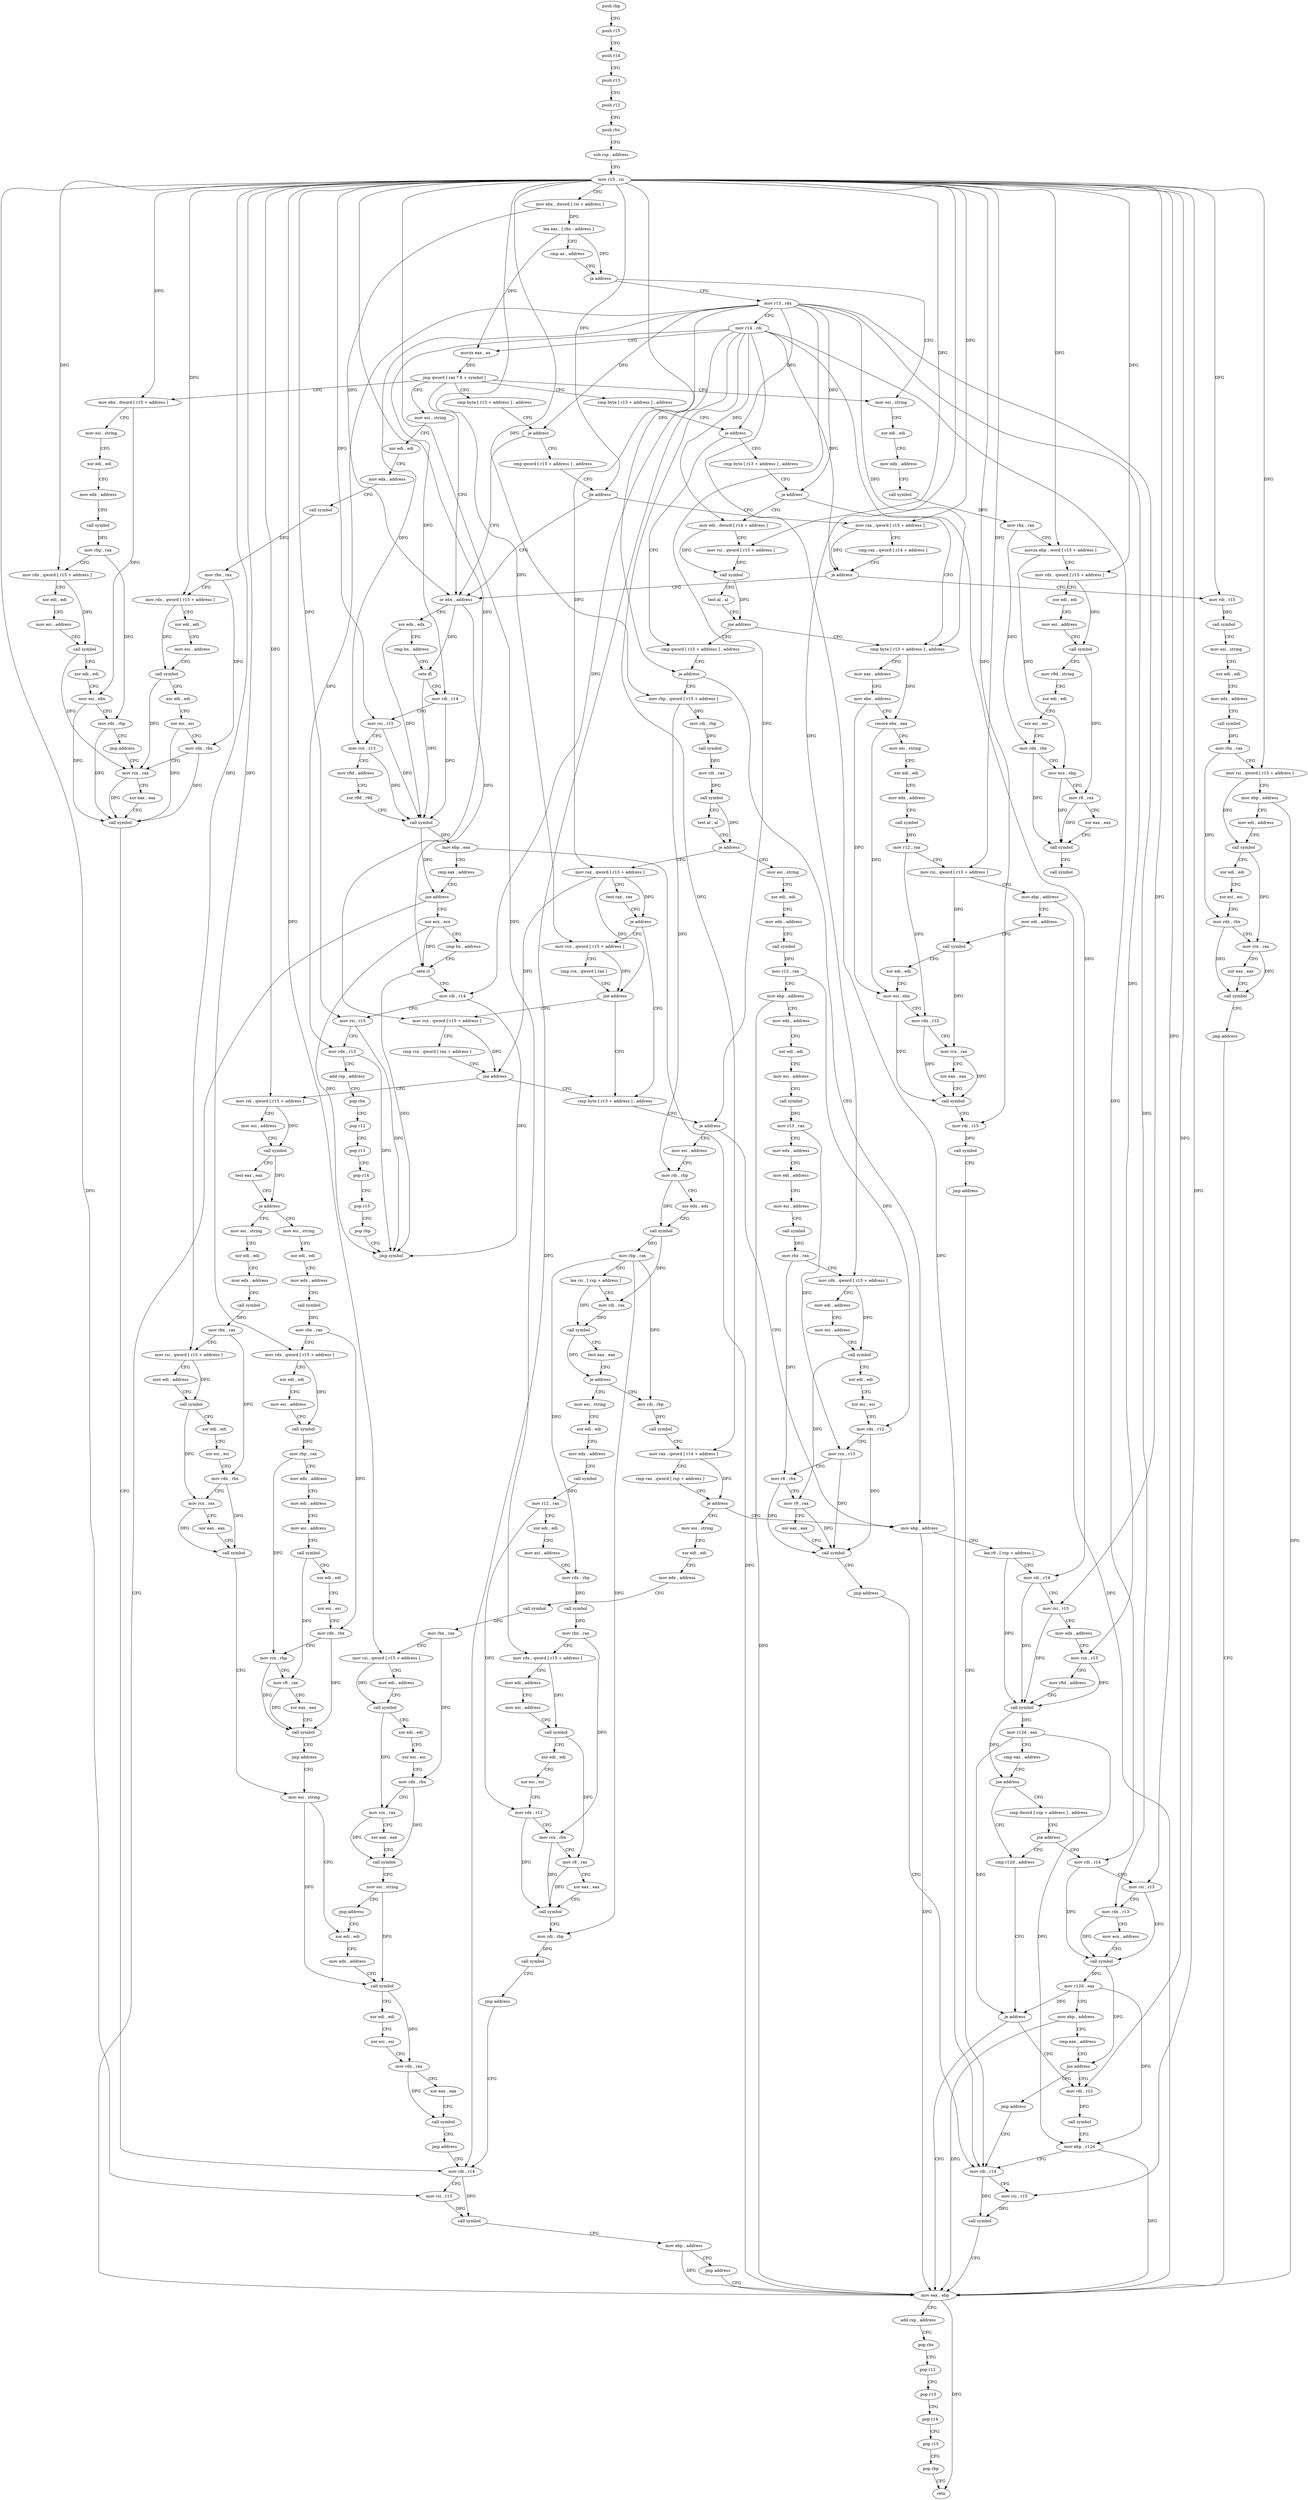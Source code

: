 digraph "func" {
"4208128" [label = "push rbp" ]
"4208129" [label = "push r15" ]
"4208131" [label = "push r14" ]
"4208133" [label = "push r13" ]
"4208135" [label = "push r12" ]
"4208137" [label = "push rbx" ]
"4208138" [label = "sub rsp , address" ]
"4208145" [label = "mov r15 , rsi" ]
"4208148" [label = "mov ebx , dword [ rsi + address ]" ]
"4208151" [label = "lea eax , [ rbx - address ]" ]
"4208154" [label = "cmp ax , address" ]
"4208158" [label = "ja address" ]
"4209356" [label = "mov esi , string" ]
"4208164" [label = "mov r13 , rdx" ]
"4209361" [label = "xor edi , edi" ]
"4209363" [label = "mov edx , address" ]
"4209368" [label = "call symbol" ]
"4209373" [label = "mov rbx , rax" ]
"4209376" [label = "movzx ebp , word [ r15 + address ]" ]
"4209381" [label = "mov rdx , qword [ r15 + address ]" ]
"4209385" [label = "xor edi , edi" ]
"4209387" [label = "mov esi , address" ]
"4209392" [label = "call symbol" ]
"4209397" [label = "mov r9d , string" ]
"4209403" [label = "xor edi , edi" ]
"4209405" [label = "xor esi , esi" ]
"4209407" [label = "mov rdx , rbx" ]
"4209410" [label = "mov ecx , ebp" ]
"4209412" [label = "mov r8 , rax" ]
"4209415" [label = "xor eax , eax" ]
"4209417" [label = "call symbol" ]
"4209422" [label = "call symbol" ]
"4208167" [label = "mov r14 , rdi" ]
"4208170" [label = "movzx eax , ax" ]
"4208173" [label = "jmp qword [ rax * 8 + symbol ]" ]
"4208180" [label = "or ebx , address" ]
"4208266" [label = "cmp byte [ r13 + address ] , address" ]
"4208387" [label = "mov ebx , dword [ r15 + address ]" ]
"4208436" [label = "mov esi , string" ]
"4208510" [label = "cmp byte [ r13 + address ] , address" ]
"4208183" [label = "xor edx , edx" ]
"4208185" [label = "cmp bx , address" ]
"4208189" [label = "sete dl" ]
"4208192" [label = "mov rdi , r14" ]
"4208195" [label = "mov rsi , r15" ]
"4208198" [label = "mov rcx , r13" ]
"4208201" [label = "mov r8d , address" ]
"4208207" [label = "xor r9d , r9d" ]
"4208210" [label = "call symbol" ]
"4208215" [label = "mov ebp , eax" ]
"4208217" [label = "cmp eax , address" ]
"4208220" [label = "jne address" ]
"4208898" [label = "mov eax , ebp" ]
"4208226" [label = "xor ecx , ecx" ]
"4208271" [label = "je address" ]
"4208615" [label = "cmp byte [ r13 + address ] , address" ]
"4208277" [label = "cmp qword [ r15 + address ] , address" ]
"4208391" [label = "mov esi , string" ]
"4208396" [label = "xor edi , edi" ]
"4208398" [label = "mov edx , address" ]
"4208403" [label = "call symbol" ]
"4208408" [label = "mov rbp , rax" ]
"4208411" [label = "mov rdx , qword [ r15 + address ]" ]
"4208415" [label = "xor edi , edi" ]
"4208417" [label = "mov esi , address" ]
"4208422" [label = "call symbol" ]
"4208427" [label = "xor edi , edi" ]
"4208429" [label = "mov esi , ebx" ]
"4208431" [label = "mov rdx , rbp" ]
"4208434" [label = "jmp address" ]
"4208479" [label = "mov rcx , rax" ]
"4208441" [label = "xor edi , edi" ]
"4208443" [label = "mov edx , address" ]
"4208448" [label = "call symbol" ]
"4208453" [label = "mov rbx , rax" ]
"4208456" [label = "mov rdx , qword [ r15 + address ]" ]
"4208460" [label = "xor edi , edi" ]
"4208462" [label = "mov esi , address" ]
"4208467" [label = "call symbol" ]
"4208472" [label = "xor edi , edi" ]
"4208474" [label = "xor esi , esi" ]
"4208476" [label = "mov rdx , rbx" ]
"4208515" [label = "je address" ]
"4208521" [label = "cmp qword [ r15 + address ] , address" ]
"4208900" [label = "add rsp , address" ]
"4208907" [label = "pop rbx" ]
"4208908" [label = "pop r12" ]
"4208910" [label = "pop r13" ]
"4208912" [label = "pop r14" ]
"4208914" [label = "pop r15" ]
"4208916" [label = "pop rbp" ]
"4208917" [label = "retn" ]
"4208228" [label = "cmp bx , address" ]
"4208232" [label = "sete cl" ]
"4208235" [label = "mov rdi , r14" ]
"4208238" [label = "mov rsi , r15" ]
"4208241" [label = "mov rdx , r13" ]
"4208244" [label = "add rsp , address" ]
"4208251" [label = "pop rbx" ]
"4208252" [label = "pop r12" ]
"4208254" [label = "pop r13" ]
"4208256" [label = "pop r14" ]
"4208258" [label = "pop r15" ]
"4208260" [label = "pop rbp" ]
"4208261" [label = "jmp symbol" ]
"4208620" [label = "je address" ]
"4208643" [label = "cmp byte [ r13 + address ] , address" ]
"4208622" [label = "mov edi , dword [ r14 + address ]" ]
"4208282" [label = "je address" ]
"4208730" [label = "mov rbp , qword [ r15 + address ]" ]
"4208288" [label = "mov ebp , address" ]
"4208482" [label = "xor eax , eax" ]
"4208484" [label = "call symbol" ]
"4208489" [label = "mov rdi , r14" ]
"4208526" [label = "jle address" ]
"4208532" [label = "mov rax , qword [ r15 + address ]" ]
"4208648" [label = "mov eax , address" ]
"4208653" [label = "mov ebx , address" ]
"4208658" [label = "cmove ebx , eax" ]
"4208661" [label = "mov esi , string" ]
"4208666" [label = "xor edi , edi" ]
"4208668" [label = "mov edx , address" ]
"4208673" [label = "call symbol" ]
"4208678" [label = "mov r12 , rax" ]
"4208681" [label = "mov rsi , qword [ r15 + address ]" ]
"4208685" [label = "mov ebp , address" ]
"4208690" [label = "mov edi , address" ]
"4208695" [label = "call symbol" ]
"4208700" [label = "xor edi , edi" ]
"4208702" [label = "mov esi , ebx" ]
"4208704" [label = "mov rdx , r12" ]
"4208707" [label = "mov rcx , rax" ]
"4208710" [label = "xor eax , eax" ]
"4208712" [label = "call symbol" ]
"4208717" [label = "mov rdi , r15" ]
"4208720" [label = "call symbol" ]
"4208725" [label = "jmp address" ]
"4208887" [label = "mov rdi , r14" ]
"4208626" [label = "mov rsi , qword [ r15 + address ]" ]
"4208630" [label = "call symbol" ]
"4208635" [label = "test al , al" ]
"4208637" [label = "jne address" ]
"4208734" [label = "mov rdi , rbp" ]
"4208737" [label = "call symbol" ]
"4208742" [label = "mov rdi , rax" ]
"4208745" [label = "call symbol" ]
"4208750" [label = "test al , al" ]
"4208752" [label = "je address" ]
"4208918" [label = "mov rax , qword [ r13 + address ]" ]
"4208758" [label = "mov esi , string" ]
"4208293" [label = "lea r9 , [ rsp + address ]" ]
"4208298" [label = "mov rdi , r14" ]
"4208301" [label = "mov rsi , r15" ]
"4208304" [label = "mov edx , address" ]
"4208309" [label = "mov rcx , r13" ]
"4208312" [label = "mov r8d , address" ]
"4208318" [label = "call symbol" ]
"4208323" [label = "mov r12d , eax" ]
"4208326" [label = "cmp eax , address" ]
"4208329" [label = "jne address" ]
"4208870" [label = "cmp r12d , address" ]
"4208335" [label = "cmp dword [ rsp + address ] , address" ]
"4208536" [label = "cmp rax , qword [ r14 + address ]" ]
"4208540" [label = "je address" ]
"4208546" [label = "mov rdi , r15" ]
"4208890" [label = "mov rsi , r15" ]
"4208893" [label = "call symbol" ]
"4208922" [label = "test rax , rax" ]
"4208925" [label = "je address" ]
"4209052" [label = "cmp byte [ r13 + address ] , address" ]
"4208927" [label = "mov rcx , qword [ r15 + address ]" ]
"4208763" [label = "xor edi , edi" ]
"4208765" [label = "mov edx , address" ]
"4208770" [label = "call symbol" ]
"4208775" [label = "mov r12 , rax" ]
"4208778" [label = "mov ebp , address" ]
"4208783" [label = "mov edx , address" ]
"4208788" [label = "xor edi , edi" ]
"4208790" [label = "mov esi , address" ]
"4208795" [label = "call symbol" ]
"4208800" [label = "mov r13 , rax" ]
"4208803" [label = "mov edx , address" ]
"4208808" [label = "mov edi , address" ]
"4208813" [label = "mov esi , address" ]
"4208818" [label = "call symbol" ]
"4208823" [label = "mov rbx , rax" ]
"4208826" [label = "mov rdx , qword [ r15 + address ]" ]
"4208830" [label = "mov edi , address" ]
"4208835" [label = "mov esi , address" ]
"4208840" [label = "call symbol" ]
"4208845" [label = "xor edi , edi" ]
"4208847" [label = "xor esi , esi" ]
"4208849" [label = "mov rdx , r12" ]
"4208852" [label = "mov rcx , r13" ]
"4208855" [label = "mov r8 , rbx" ]
"4208858" [label = "mov r9 , rax" ]
"4208861" [label = "xor eax , eax" ]
"4208863" [label = "call symbol" ]
"4208868" [label = "jmp address" ]
"4208874" [label = "je address" ]
"4208876" [label = "mov rdi , r15" ]
"4208340" [label = "jne address" ]
"4208346" [label = "mov rdi , r14" ]
"4208549" [label = "call symbol" ]
"4208554" [label = "mov esi , string" ]
"4208559" [label = "xor edi , edi" ]
"4208561" [label = "mov edx , address" ]
"4208566" [label = "call symbol" ]
"4208571" [label = "mov rbx , rax" ]
"4208574" [label = "mov rsi , qword [ r15 + address ]" ]
"4208578" [label = "mov ebp , address" ]
"4208583" [label = "mov edi , address" ]
"4208588" [label = "call symbol" ]
"4208593" [label = "xor edi , edi" ]
"4208595" [label = "xor esi , esi" ]
"4208597" [label = "mov rdx , rbx" ]
"4208600" [label = "mov rcx , rax" ]
"4208603" [label = "xor eax , eax" ]
"4208605" [label = "call symbol" ]
"4208610" [label = "jmp address" ]
"4209057" [label = "je address" ]
"4209063" [label = "mov esi , address" ]
"4208931" [label = "cmp rcx , qword [ rax ]" ]
"4208934" [label = "jne address" ]
"4208936" [label = "mov rcx , qword [ r15 + address ]" ]
"4208879" [label = "call symbol" ]
"4208884" [label = "mov ebp , r12d" ]
"4208349" [label = "mov rsi , r15" ]
"4208352" [label = "mov rdx , r13" ]
"4208355" [label = "mov ecx , address" ]
"4208360" [label = "call symbol" ]
"4208365" [label = "mov r12d , eax" ]
"4208368" [label = "mov ebp , address" ]
"4208373" [label = "cmp eax , address" ]
"4208376" [label = "jne address" ]
"4208382" [label = "jmp address" ]
"4209068" [label = "mov rdi , rbp" ]
"4209071" [label = "xor edx , edx" ]
"4209073" [label = "call symbol" ]
"4209078" [label = "mov rbp , rax" ]
"4209081" [label = "lea rsi , [ rsp + address ]" ]
"4209086" [label = "mov rdi , rax" ]
"4209089" [label = "call symbol" ]
"4209094" [label = "test eax , eax" ]
"4209096" [label = "je address" ]
"4209188" [label = "mov rdi , rbp" ]
"4209098" [label = "mov esi , string" ]
"4208940" [label = "cmp rcx , qword [ rax + address ]" ]
"4208944" [label = "jne address" ]
"4208946" [label = "mov rdi , qword [ r15 + address ]" ]
"4209191" [label = "call symbol" ]
"4209196" [label = "mov rax , qword [ r14 + address ]" ]
"4209200" [label = "cmp rax , qword [ rsp + address ]" ]
"4209205" [label = "je address" ]
"4209211" [label = "mov esi , string" ]
"4209103" [label = "xor edi , edi" ]
"4209105" [label = "mov edx , address" ]
"4209110" [label = "call symbol" ]
"4209115" [label = "mov r12 , rax" ]
"4209118" [label = "xor edi , edi" ]
"4209120" [label = "mov esi , address" ]
"4209125" [label = "mov rdx , rbp" ]
"4209128" [label = "call symbol" ]
"4209133" [label = "mov rbx , rax" ]
"4209136" [label = "mov rdx , qword [ r15 + address ]" ]
"4209140" [label = "mov edi , address" ]
"4209145" [label = "mov esi , address" ]
"4209150" [label = "call symbol" ]
"4209155" [label = "xor edi , edi" ]
"4209157" [label = "xor esi , esi" ]
"4209159" [label = "mov rdx , r12" ]
"4209162" [label = "mov rcx , rbx" ]
"4209165" [label = "mov r8 , rax" ]
"4209168" [label = "xor eax , eax" ]
"4209170" [label = "call symbol" ]
"4209175" [label = "mov rdi , rbp" ]
"4209178" [label = "call symbol" ]
"4209183" [label = "jmp address" ]
"4208950" [label = "mov esi , address" ]
"4208955" [label = "call symbol" ]
"4208960" [label = "test eax , eax" ]
"4208962" [label = "je address" ]
"4209269" [label = "mov esi , string" ]
"4208968" [label = "mov esi , string" ]
"4209216" [label = "xor edi , edi" ]
"4209218" [label = "mov edx , address" ]
"4209223" [label = "call symbol" ]
"4209228" [label = "mov rbx , rax" ]
"4209231" [label = "mov rsi , qword [ r15 + address ]" ]
"4209235" [label = "mov edi , address" ]
"4209240" [label = "call symbol" ]
"4209245" [label = "xor edi , edi" ]
"4209247" [label = "xor esi , esi" ]
"4209249" [label = "mov rdx , rbx" ]
"4209252" [label = "mov rcx , rax" ]
"4209255" [label = "xor eax , eax" ]
"4209257" [label = "call symbol" ]
"4209262" [label = "mov esi , string" ]
"4209267" [label = "jmp address" ]
"4209325" [label = "xor edi , edi" ]
"4208492" [label = "mov rsi , r15" ]
"4208495" [label = "call symbol" ]
"4208500" [label = "mov ebp , address" ]
"4208505" [label = "jmp address" ]
"4209274" [label = "xor edi , edi" ]
"4209276" [label = "mov edx , address" ]
"4209281" [label = "call symbol" ]
"4209286" [label = "mov rbx , rax" ]
"4209289" [label = "mov rsi , qword [ r15 + address ]" ]
"4209293" [label = "mov edi , address" ]
"4209298" [label = "call symbol" ]
"4209303" [label = "xor edi , edi" ]
"4209305" [label = "xor esi , esi" ]
"4209307" [label = "mov rdx , rbx" ]
"4209310" [label = "mov rcx , rax" ]
"4209313" [label = "xor eax , eax" ]
"4209315" [label = "call symbol" ]
"4209320" [label = "mov esi , string" ]
"4208973" [label = "xor edi , edi" ]
"4208975" [label = "mov edx , address" ]
"4208980" [label = "call symbol" ]
"4208985" [label = "mov rbx , rax" ]
"4208988" [label = "mov rdx , qword [ r15 + address ]" ]
"4208992" [label = "xor edi , edi" ]
"4208994" [label = "mov esi , address" ]
"4208999" [label = "call symbol" ]
"4209004" [label = "mov rbp , rax" ]
"4209007" [label = "mov edx , address" ]
"4209012" [label = "mov edi , address" ]
"4209017" [label = "mov esi , address" ]
"4209022" [label = "call symbol" ]
"4209027" [label = "xor edi , edi" ]
"4209029" [label = "xor esi , esi" ]
"4209031" [label = "mov rdx , rbx" ]
"4209034" [label = "mov rcx , rbp" ]
"4209037" [label = "mov r8 , rax" ]
"4209040" [label = "xor eax , eax" ]
"4209042" [label = "call symbol" ]
"4209047" [label = "jmp address" ]
"4209327" [label = "mov edx , address" ]
"4209332" [label = "call symbol" ]
"4209337" [label = "xor edi , edi" ]
"4209339" [label = "xor esi , esi" ]
"4209341" [label = "mov rdx , rax" ]
"4209344" [label = "xor eax , eax" ]
"4209346" [label = "call symbol" ]
"4209351" [label = "jmp address" ]
"4208128" -> "4208129" [ label = "CFG" ]
"4208129" -> "4208131" [ label = "CFG" ]
"4208131" -> "4208133" [ label = "CFG" ]
"4208133" -> "4208135" [ label = "CFG" ]
"4208135" -> "4208137" [ label = "CFG" ]
"4208137" -> "4208138" [ label = "CFG" ]
"4208138" -> "4208145" [ label = "CFG" ]
"4208145" -> "4208148" [ label = "CFG" ]
"4208145" -> "4209376" [ label = "DFG" ]
"4208145" -> "4209381" [ label = "DFG" ]
"4208145" -> "4208195" [ label = "DFG" ]
"4208145" -> "4208387" [ label = "DFG" ]
"4208145" -> "4208411" [ label = "DFG" ]
"4208145" -> "4208456" [ label = "DFG" ]
"4208145" -> "4208238" [ label = "DFG" ]
"4208145" -> "4208282" [ label = "DFG" ]
"4208145" -> "4208526" [ label = "DFG" ]
"4208145" -> "4208626" [ label = "DFG" ]
"4208145" -> "4208730" [ label = "DFG" ]
"4208145" -> "4208301" [ label = "DFG" ]
"4208145" -> "4208492" [ label = "DFG" ]
"4208145" -> "4208532" [ label = "DFG" ]
"4208145" -> "4208681" [ label = "DFG" ]
"4208145" -> "4208717" [ label = "DFG" ]
"4208145" -> "4208826" [ label = "DFG" ]
"4208145" -> "4208546" [ label = "DFG" ]
"4208145" -> "4208574" [ label = "DFG" ]
"4208145" -> "4208890" [ label = "DFG" ]
"4208145" -> "4208927" [ label = "DFG" ]
"4208145" -> "4208876" [ label = "DFG" ]
"4208145" -> "4208349" [ label = "DFG" ]
"4208145" -> "4208936" [ label = "DFG" ]
"4208145" -> "4209136" [ label = "DFG" ]
"4208145" -> "4208946" [ label = "DFG" ]
"4208145" -> "4209231" [ label = "DFG" ]
"4208145" -> "4209289" [ label = "DFG" ]
"4208145" -> "4208988" [ label = "DFG" ]
"4208148" -> "4208151" [ label = "DFG" ]
"4208148" -> "4208180" [ label = "DFG" ]
"4208151" -> "4208154" [ label = "CFG" ]
"4208151" -> "4208158" [ label = "DFG" ]
"4208151" -> "4208170" [ label = "DFG" ]
"4208154" -> "4208158" [ label = "CFG" ]
"4208158" -> "4209356" [ label = "CFG" ]
"4208158" -> "4208164" [ label = "CFG" ]
"4209356" -> "4209361" [ label = "CFG" ]
"4208164" -> "4208167" [ label = "CFG" ]
"4208164" -> "4208198" [ label = "DFG" ]
"4208164" -> "4208271" [ label = "DFG" ]
"4208164" -> "4208515" [ label = "DFG" ]
"4208164" -> "4208241" [ label = "DFG" ]
"4208164" -> "4208620" [ label = "DFG" ]
"4208164" -> "4208643" [ label = "DFG" ]
"4208164" -> "4208309" [ label = "DFG" ]
"4208164" -> "4208918" [ label = "DFG" ]
"4208164" -> "4209057" [ label = "DFG" ]
"4208164" -> "4208352" [ label = "DFG" ]
"4209361" -> "4209363" [ label = "CFG" ]
"4209363" -> "4209368" [ label = "CFG" ]
"4209368" -> "4209373" [ label = "DFG" ]
"4209373" -> "4209376" [ label = "CFG" ]
"4209373" -> "4209407" [ label = "DFG" ]
"4209376" -> "4209381" [ label = "CFG" ]
"4209376" -> "4209410" [ label = "DFG" ]
"4209381" -> "4209385" [ label = "CFG" ]
"4209381" -> "4209392" [ label = "DFG" ]
"4209385" -> "4209387" [ label = "CFG" ]
"4209387" -> "4209392" [ label = "CFG" ]
"4209392" -> "4209397" [ label = "CFG" ]
"4209392" -> "4209412" [ label = "DFG" ]
"4209397" -> "4209403" [ label = "CFG" ]
"4209403" -> "4209405" [ label = "CFG" ]
"4209405" -> "4209407" [ label = "CFG" ]
"4209407" -> "4209410" [ label = "CFG" ]
"4209407" -> "4209417" [ label = "DFG" ]
"4209410" -> "4209412" [ label = "CFG" ]
"4209410" -> "4209417" [ label = "DFG" ]
"4209412" -> "4209415" [ label = "CFG" ]
"4209412" -> "4209417" [ label = "DFG" ]
"4209415" -> "4209417" [ label = "CFG" ]
"4209417" -> "4209422" [ label = "CFG" ]
"4208167" -> "4208170" [ label = "CFG" ]
"4208167" -> "4208192" [ label = "DFG" ]
"4208167" -> "4208235" [ label = "DFG" ]
"4208167" -> "4208622" [ label = "DFG" ]
"4208167" -> "4208298" [ label = "DFG" ]
"4208167" -> "4208489" [ label = "DFG" ]
"4208167" -> "4208540" [ label = "DFG" ]
"4208167" -> "4208887" [ label = "DFG" ]
"4208167" -> "4208346" [ label = "DFG" ]
"4208167" -> "4209196" [ label = "DFG" ]
"4208170" -> "4208173" [ label = "DFG" ]
"4208173" -> "4208180" [ label = "CFG" ]
"4208173" -> "4208266" [ label = "CFG" ]
"4208173" -> "4208387" [ label = "CFG" ]
"4208173" -> "4208436" [ label = "CFG" ]
"4208173" -> "4208510" [ label = "CFG" ]
"4208173" -> "4209356" [ label = "CFG" ]
"4208180" -> "4208183" [ label = "CFG" ]
"4208180" -> "4208189" [ label = "DFG" ]
"4208180" -> "4208232" [ label = "DFG" ]
"4208266" -> "4208271" [ label = "CFG" ]
"4208387" -> "4208391" [ label = "CFG" ]
"4208387" -> "4208429" [ label = "DFG" ]
"4208436" -> "4208441" [ label = "CFG" ]
"4208510" -> "4208515" [ label = "CFG" ]
"4208183" -> "4208185" [ label = "CFG" ]
"4208183" -> "4208210" [ label = "DFG" ]
"4208185" -> "4208189" [ label = "CFG" ]
"4208189" -> "4208192" [ label = "CFG" ]
"4208189" -> "4208210" [ label = "DFG" ]
"4208192" -> "4208195" [ label = "CFG" ]
"4208192" -> "4208210" [ label = "DFG" ]
"4208195" -> "4208198" [ label = "CFG" ]
"4208195" -> "4208210" [ label = "DFG" ]
"4208198" -> "4208201" [ label = "CFG" ]
"4208198" -> "4208210" [ label = "DFG" ]
"4208201" -> "4208207" [ label = "CFG" ]
"4208207" -> "4208210" [ label = "CFG" ]
"4208210" -> "4208215" [ label = "DFG" ]
"4208210" -> "4208220" [ label = "DFG" ]
"4208215" -> "4208217" [ label = "CFG" ]
"4208215" -> "4208898" [ label = "DFG" ]
"4208217" -> "4208220" [ label = "CFG" ]
"4208220" -> "4208898" [ label = "CFG" ]
"4208220" -> "4208226" [ label = "CFG" ]
"4208898" -> "4208900" [ label = "CFG" ]
"4208898" -> "4208917" [ label = "DFG" ]
"4208226" -> "4208228" [ label = "CFG" ]
"4208226" -> "4208232" [ label = "DFG" ]
"4208226" -> "4208261" [ label = "DFG" ]
"4208271" -> "4208615" [ label = "CFG" ]
"4208271" -> "4208277" [ label = "CFG" ]
"4208615" -> "4208620" [ label = "CFG" ]
"4208277" -> "4208282" [ label = "CFG" ]
"4208391" -> "4208396" [ label = "CFG" ]
"4208396" -> "4208398" [ label = "CFG" ]
"4208398" -> "4208403" [ label = "CFG" ]
"4208403" -> "4208408" [ label = "DFG" ]
"4208408" -> "4208411" [ label = "CFG" ]
"4208408" -> "4208431" [ label = "DFG" ]
"4208411" -> "4208415" [ label = "CFG" ]
"4208411" -> "4208422" [ label = "DFG" ]
"4208415" -> "4208417" [ label = "CFG" ]
"4208417" -> "4208422" [ label = "CFG" ]
"4208422" -> "4208427" [ label = "CFG" ]
"4208422" -> "4208479" [ label = "DFG" ]
"4208427" -> "4208429" [ label = "CFG" ]
"4208429" -> "4208431" [ label = "CFG" ]
"4208429" -> "4208484" [ label = "DFG" ]
"4208431" -> "4208434" [ label = "CFG" ]
"4208431" -> "4208484" [ label = "DFG" ]
"4208434" -> "4208479" [ label = "CFG" ]
"4208479" -> "4208482" [ label = "CFG" ]
"4208479" -> "4208484" [ label = "DFG" ]
"4208441" -> "4208443" [ label = "CFG" ]
"4208443" -> "4208448" [ label = "CFG" ]
"4208448" -> "4208453" [ label = "DFG" ]
"4208453" -> "4208456" [ label = "CFG" ]
"4208453" -> "4208476" [ label = "DFG" ]
"4208456" -> "4208460" [ label = "CFG" ]
"4208456" -> "4208467" [ label = "DFG" ]
"4208460" -> "4208462" [ label = "CFG" ]
"4208462" -> "4208467" [ label = "CFG" ]
"4208467" -> "4208472" [ label = "CFG" ]
"4208467" -> "4208479" [ label = "DFG" ]
"4208472" -> "4208474" [ label = "CFG" ]
"4208474" -> "4208476" [ label = "CFG" ]
"4208474" -> "4208484" [ label = "DFG" ]
"4208476" -> "4208479" [ label = "CFG" ]
"4208476" -> "4208484" [ label = "DFG" ]
"4208515" -> "4208180" [ label = "CFG" ]
"4208515" -> "4208521" [ label = "CFG" ]
"4208521" -> "4208526" [ label = "CFG" ]
"4208900" -> "4208907" [ label = "CFG" ]
"4208907" -> "4208908" [ label = "CFG" ]
"4208908" -> "4208910" [ label = "CFG" ]
"4208910" -> "4208912" [ label = "CFG" ]
"4208912" -> "4208914" [ label = "CFG" ]
"4208914" -> "4208916" [ label = "CFG" ]
"4208916" -> "4208917" [ label = "CFG" ]
"4208228" -> "4208232" [ label = "CFG" ]
"4208232" -> "4208235" [ label = "CFG" ]
"4208232" -> "4208261" [ label = "DFG" ]
"4208235" -> "4208238" [ label = "CFG" ]
"4208235" -> "4208261" [ label = "DFG" ]
"4208238" -> "4208241" [ label = "CFG" ]
"4208238" -> "4208261" [ label = "DFG" ]
"4208241" -> "4208244" [ label = "CFG" ]
"4208241" -> "4208261" [ label = "DFG" ]
"4208244" -> "4208251" [ label = "CFG" ]
"4208251" -> "4208252" [ label = "CFG" ]
"4208252" -> "4208254" [ label = "CFG" ]
"4208254" -> "4208256" [ label = "CFG" ]
"4208256" -> "4208258" [ label = "CFG" ]
"4208258" -> "4208260" [ label = "CFG" ]
"4208260" -> "4208261" [ label = "CFG" ]
"4208620" -> "4208643" [ label = "CFG" ]
"4208620" -> "4208622" [ label = "CFG" ]
"4208643" -> "4208648" [ label = "CFG" ]
"4208643" -> "4208658" [ label = "DFG" ]
"4208622" -> "4208626" [ label = "CFG" ]
"4208622" -> "4208630" [ label = "DFG" ]
"4208282" -> "4208730" [ label = "CFG" ]
"4208282" -> "4208288" [ label = "CFG" ]
"4208730" -> "4208734" [ label = "DFG" ]
"4208730" -> "4209068" [ label = "DFG" ]
"4208288" -> "4208293" [ label = "CFG" ]
"4208288" -> "4208898" [ label = "DFG" ]
"4208482" -> "4208484" [ label = "CFG" ]
"4208484" -> "4208489" [ label = "CFG" ]
"4208489" -> "4208492" [ label = "CFG" ]
"4208489" -> "4208495" [ label = "DFG" ]
"4208526" -> "4208180" [ label = "CFG" ]
"4208526" -> "4208532" [ label = "CFG" ]
"4208532" -> "4208536" [ label = "CFG" ]
"4208532" -> "4208540" [ label = "DFG" ]
"4208648" -> "4208653" [ label = "CFG" ]
"4208653" -> "4208658" [ label = "CFG" ]
"4208653" -> "4208702" [ label = "DFG" ]
"4208658" -> "4208661" [ label = "CFG" ]
"4208658" -> "4208702" [ label = "DFG" ]
"4208661" -> "4208666" [ label = "CFG" ]
"4208666" -> "4208668" [ label = "CFG" ]
"4208668" -> "4208673" [ label = "CFG" ]
"4208673" -> "4208678" [ label = "DFG" ]
"4208678" -> "4208681" [ label = "CFG" ]
"4208678" -> "4208704" [ label = "DFG" ]
"4208681" -> "4208685" [ label = "CFG" ]
"4208681" -> "4208695" [ label = "DFG" ]
"4208685" -> "4208690" [ label = "CFG" ]
"4208685" -> "4208898" [ label = "DFG" ]
"4208690" -> "4208695" [ label = "CFG" ]
"4208695" -> "4208700" [ label = "CFG" ]
"4208695" -> "4208707" [ label = "DFG" ]
"4208700" -> "4208702" [ label = "CFG" ]
"4208702" -> "4208704" [ label = "CFG" ]
"4208702" -> "4208712" [ label = "DFG" ]
"4208704" -> "4208707" [ label = "CFG" ]
"4208704" -> "4208712" [ label = "DFG" ]
"4208707" -> "4208710" [ label = "CFG" ]
"4208707" -> "4208712" [ label = "DFG" ]
"4208710" -> "4208712" [ label = "CFG" ]
"4208712" -> "4208717" [ label = "CFG" ]
"4208717" -> "4208720" [ label = "DFG" ]
"4208720" -> "4208725" [ label = "CFG" ]
"4208725" -> "4208887" [ label = "CFG" ]
"4208887" -> "4208890" [ label = "CFG" ]
"4208887" -> "4208893" [ label = "DFG" ]
"4208626" -> "4208630" [ label = "DFG" ]
"4208630" -> "4208635" [ label = "CFG" ]
"4208630" -> "4208637" [ label = "DFG" ]
"4208635" -> "4208637" [ label = "CFG" ]
"4208637" -> "4208277" [ label = "CFG" ]
"4208637" -> "4208643" [ label = "CFG" ]
"4208734" -> "4208737" [ label = "DFG" ]
"4208737" -> "4208742" [ label = "DFG" ]
"4208742" -> "4208745" [ label = "DFG" ]
"4208745" -> "4208750" [ label = "CFG" ]
"4208745" -> "4208752" [ label = "DFG" ]
"4208750" -> "4208752" [ label = "CFG" ]
"4208752" -> "4208918" [ label = "CFG" ]
"4208752" -> "4208758" [ label = "CFG" ]
"4208918" -> "4208922" [ label = "CFG" ]
"4208918" -> "4208925" [ label = "DFG" ]
"4208918" -> "4208934" [ label = "DFG" ]
"4208918" -> "4208944" [ label = "DFG" ]
"4208758" -> "4208763" [ label = "CFG" ]
"4208293" -> "4208298" [ label = "CFG" ]
"4208293" -> "4208318" [ label = "DFG" ]
"4208298" -> "4208301" [ label = "CFG" ]
"4208298" -> "4208318" [ label = "DFG" ]
"4208301" -> "4208304" [ label = "CFG" ]
"4208301" -> "4208318" [ label = "DFG" ]
"4208304" -> "4208309" [ label = "CFG" ]
"4208309" -> "4208312" [ label = "CFG" ]
"4208309" -> "4208318" [ label = "DFG" ]
"4208312" -> "4208318" [ label = "CFG" ]
"4208318" -> "4208323" [ label = "DFG" ]
"4208318" -> "4208329" [ label = "DFG" ]
"4208323" -> "4208326" [ label = "CFG" ]
"4208323" -> "4208874" [ label = "DFG" ]
"4208323" -> "4208884" [ label = "DFG" ]
"4208326" -> "4208329" [ label = "CFG" ]
"4208329" -> "4208870" [ label = "CFG" ]
"4208329" -> "4208335" [ label = "CFG" ]
"4208870" -> "4208874" [ label = "CFG" ]
"4208335" -> "4208340" [ label = "CFG" ]
"4208536" -> "4208540" [ label = "CFG" ]
"4208540" -> "4208180" [ label = "CFG" ]
"4208540" -> "4208546" [ label = "CFG" ]
"4208546" -> "4208549" [ label = "DFG" ]
"4208890" -> "4208893" [ label = "DFG" ]
"4208893" -> "4208898" [ label = "CFG" ]
"4208922" -> "4208925" [ label = "CFG" ]
"4208925" -> "4209052" [ label = "CFG" ]
"4208925" -> "4208927" [ label = "CFG" ]
"4209052" -> "4209057" [ label = "CFG" ]
"4208927" -> "4208931" [ label = "CFG" ]
"4208927" -> "4208934" [ label = "DFG" ]
"4208763" -> "4208765" [ label = "CFG" ]
"4208765" -> "4208770" [ label = "CFG" ]
"4208770" -> "4208775" [ label = "DFG" ]
"4208775" -> "4208778" [ label = "CFG" ]
"4208775" -> "4208849" [ label = "DFG" ]
"4208778" -> "4208783" [ label = "CFG" ]
"4208778" -> "4208898" [ label = "DFG" ]
"4208783" -> "4208788" [ label = "CFG" ]
"4208788" -> "4208790" [ label = "CFG" ]
"4208790" -> "4208795" [ label = "CFG" ]
"4208795" -> "4208800" [ label = "DFG" ]
"4208800" -> "4208803" [ label = "CFG" ]
"4208800" -> "4208852" [ label = "DFG" ]
"4208803" -> "4208808" [ label = "CFG" ]
"4208808" -> "4208813" [ label = "CFG" ]
"4208813" -> "4208818" [ label = "CFG" ]
"4208818" -> "4208823" [ label = "DFG" ]
"4208823" -> "4208826" [ label = "CFG" ]
"4208823" -> "4208855" [ label = "DFG" ]
"4208826" -> "4208830" [ label = "CFG" ]
"4208826" -> "4208840" [ label = "DFG" ]
"4208830" -> "4208835" [ label = "CFG" ]
"4208835" -> "4208840" [ label = "CFG" ]
"4208840" -> "4208845" [ label = "CFG" ]
"4208840" -> "4208858" [ label = "DFG" ]
"4208845" -> "4208847" [ label = "CFG" ]
"4208847" -> "4208849" [ label = "CFG" ]
"4208849" -> "4208852" [ label = "CFG" ]
"4208849" -> "4208863" [ label = "DFG" ]
"4208852" -> "4208855" [ label = "CFG" ]
"4208852" -> "4208863" [ label = "DFG" ]
"4208855" -> "4208858" [ label = "CFG" ]
"4208855" -> "4208863" [ label = "DFG" ]
"4208858" -> "4208861" [ label = "CFG" ]
"4208858" -> "4208863" [ label = "DFG" ]
"4208861" -> "4208863" [ label = "CFG" ]
"4208863" -> "4208868" [ label = "CFG" ]
"4208868" -> "4208887" [ label = "CFG" ]
"4208874" -> "4208898" [ label = "CFG" ]
"4208874" -> "4208876" [ label = "CFG" ]
"4208876" -> "4208879" [ label = "DFG" ]
"4208340" -> "4208870" [ label = "CFG" ]
"4208340" -> "4208346" [ label = "CFG" ]
"4208346" -> "4208349" [ label = "CFG" ]
"4208346" -> "4208360" [ label = "DFG" ]
"4208549" -> "4208554" [ label = "CFG" ]
"4208554" -> "4208559" [ label = "CFG" ]
"4208559" -> "4208561" [ label = "CFG" ]
"4208561" -> "4208566" [ label = "CFG" ]
"4208566" -> "4208571" [ label = "DFG" ]
"4208571" -> "4208574" [ label = "CFG" ]
"4208571" -> "4208597" [ label = "DFG" ]
"4208574" -> "4208578" [ label = "CFG" ]
"4208574" -> "4208588" [ label = "DFG" ]
"4208578" -> "4208583" [ label = "CFG" ]
"4208578" -> "4208898" [ label = "DFG" ]
"4208583" -> "4208588" [ label = "CFG" ]
"4208588" -> "4208593" [ label = "CFG" ]
"4208588" -> "4208600" [ label = "DFG" ]
"4208593" -> "4208595" [ label = "CFG" ]
"4208595" -> "4208597" [ label = "CFG" ]
"4208597" -> "4208600" [ label = "CFG" ]
"4208597" -> "4208605" [ label = "DFG" ]
"4208600" -> "4208603" [ label = "CFG" ]
"4208600" -> "4208605" [ label = "DFG" ]
"4208603" -> "4208605" [ label = "CFG" ]
"4208605" -> "4208610" [ label = "CFG" ]
"4208610" -> "4208898" [ label = "CFG" ]
"4209057" -> "4208288" [ label = "CFG" ]
"4209057" -> "4209063" [ label = "CFG" ]
"4209063" -> "4209068" [ label = "CFG" ]
"4208931" -> "4208934" [ label = "CFG" ]
"4208934" -> "4209052" [ label = "CFG" ]
"4208934" -> "4208936" [ label = "CFG" ]
"4208936" -> "4208940" [ label = "CFG" ]
"4208936" -> "4208944" [ label = "DFG" ]
"4208879" -> "4208884" [ label = "CFG" ]
"4208884" -> "4208887" [ label = "CFG" ]
"4208884" -> "4208898" [ label = "DFG" ]
"4208349" -> "4208352" [ label = "CFG" ]
"4208349" -> "4208360" [ label = "DFG" ]
"4208352" -> "4208355" [ label = "CFG" ]
"4208352" -> "4208360" [ label = "DFG" ]
"4208355" -> "4208360" [ label = "CFG" ]
"4208360" -> "4208365" [ label = "DFG" ]
"4208360" -> "4208376" [ label = "DFG" ]
"4208365" -> "4208368" [ label = "CFG" ]
"4208365" -> "4208874" [ label = "DFG" ]
"4208365" -> "4208884" [ label = "DFG" ]
"4208368" -> "4208373" [ label = "CFG" ]
"4208368" -> "4208898" [ label = "DFG" ]
"4208373" -> "4208376" [ label = "CFG" ]
"4208376" -> "4208876" [ label = "CFG" ]
"4208376" -> "4208382" [ label = "CFG" ]
"4208382" -> "4208887" [ label = "CFG" ]
"4209068" -> "4209071" [ label = "CFG" ]
"4209068" -> "4209073" [ label = "DFG" ]
"4209071" -> "4209073" [ label = "CFG" ]
"4209073" -> "4209078" [ label = "DFG" ]
"4209073" -> "4209086" [ label = "DFG" ]
"4209078" -> "4209081" [ label = "CFG" ]
"4209078" -> "4209188" [ label = "DFG" ]
"4209078" -> "4209125" [ label = "DFG" ]
"4209078" -> "4209175" [ label = "DFG" ]
"4209081" -> "4209086" [ label = "CFG" ]
"4209081" -> "4209089" [ label = "DFG" ]
"4209086" -> "4209089" [ label = "DFG" ]
"4209089" -> "4209094" [ label = "CFG" ]
"4209089" -> "4209096" [ label = "DFG" ]
"4209094" -> "4209096" [ label = "CFG" ]
"4209096" -> "4209188" [ label = "CFG" ]
"4209096" -> "4209098" [ label = "CFG" ]
"4209188" -> "4209191" [ label = "DFG" ]
"4209098" -> "4209103" [ label = "CFG" ]
"4208940" -> "4208944" [ label = "CFG" ]
"4208944" -> "4209052" [ label = "CFG" ]
"4208944" -> "4208946" [ label = "CFG" ]
"4208946" -> "4208950" [ label = "CFG" ]
"4208946" -> "4208955" [ label = "DFG" ]
"4209191" -> "4209196" [ label = "CFG" ]
"4209196" -> "4209200" [ label = "CFG" ]
"4209196" -> "4209205" [ label = "DFG" ]
"4209200" -> "4209205" [ label = "CFG" ]
"4209205" -> "4208288" [ label = "CFG" ]
"4209205" -> "4209211" [ label = "CFG" ]
"4209211" -> "4209216" [ label = "CFG" ]
"4209103" -> "4209105" [ label = "CFG" ]
"4209105" -> "4209110" [ label = "CFG" ]
"4209110" -> "4209115" [ label = "DFG" ]
"4209115" -> "4209118" [ label = "CFG" ]
"4209115" -> "4209159" [ label = "DFG" ]
"4209118" -> "4209120" [ label = "CFG" ]
"4209120" -> "4209125" [ label = "CFG" ]
"4209125" -> "4209128" [ label = "DFG" ]
"4209128" -> "4209133" [ label = "DFG" ]
"4209133" -> "4209136" [ label = "CFG" ]
"4209133" -> "4209162" [ label = "DFG" ]
"4209136" -> "4209140" [ label = "CFG" ]
"4209136" -> "4209150" [ label = "DFG" ]
"4209140" -> "4209145" [ label = "CFG" ]
"4209145" -> "4209150" [ label = "CFG" ]
"4209150" -> "4209155" [ label = "CFG" ]
"4209150" -> "4209165" [ label = "DFG" ]
"4209155" -> "4209157" [ label = "CFG" ]
"4209157" -> "4209159" [ label = "CFG" ]
"4209159" -> "4209162" [ label = "CFG" ]
"4209159" -> "4209170" [ label = "DFG" ]
"4209162" -> "4209165" [ label = "CFG" ]
"4209162" -> "4209170" [ label = "DFG" ]
"4209165" -> "4209168" [ label = "CFG" ]
"4209165" -> "4209170" [ label = "DFG" ]
"4209168" -> "4209170" [ label = "CFG" ]
"4209170" -> "4209175" [ label = "CFG" ]
"4209175" -> "4209178" [ label = "DFG" ]
"4209178" -> "4209183" [ label = "CFG" ]
"4209183" -> "4208489" [ label = "CFG" ]
"4208950" -> "4208955" [ label = "CFG" ]
"4208955" -> "4208960" [ label = "CFG" ]
"4208955" -> "4208962" [ label = "DFG" ]
"4208960" -> "4208962" [ label = "CFG" ]
"4208962" -> "4209269" [ label = "CFG" ]
"4208962" -> "4208968" [ label = "CFG" ]
"4209269" -> "4209274" [ label = "CFG" ]
"4208968" -> "4208973" [ label = "CFG" ]
"4209216" -> "4209218" [ label = "CFG" ]
"4209218" -> "4209223" [ label = "CFG" ]
"4209223" -> "4209228" [ label = "DFG" ]
"4209228" -> "4209231" [ label = "CFG" ]
"4209228" -> "4209249" [ label = "DFG" ]
"4209231" -> "4209235" [ label = "CFG" ]
"4209231" -> "4209240" [ label = "DFG" ]
"4209235" -> "4209240" [ label = "CFG" ]
"4209240" -> "4209245" [ label = "CFG" ]
"4209240" -> "4209252" [ label = "DFG" ]
"4209245" -> "4209247" [ label = "CFG" ]
"4209247" -> "4209249" [ label = "CFG" ]
"4209249" -> "4209252" [ label = "CFG" ]
"4209249" -> "4209257" [ label = "DFG" ]
"4209252" -> "4209255" [ label = "CFG" ]
"4209252" -> "4209257" [ label = "DFG" ]
"4209255" -> "4209257" [ label = "CFG" ]
"4209257" -> "4209262" [ label = "CFG" ]
"4209262" -> "4209267" [ label = "CFG" ]
"4209262" -> "4209332" [ label = "DFG" ]
"4209267" -> "4209325" [ label = "CFG" ]
"4209325" -> "4209327" [ label = "CFG" ]
"4208492" -> "4208495" [ label = "DFG" ]
"4208495" -> "4208500" [ label = "CFG" ]
"4208500" -> "4208505" [ label = "CFG" ]
"4208500" -> "4208898" [ label = "DFG" ]
"4208505" -> "4208898" [ label = "CFG" ]
"4209274" -> "4209276" [ label = "CFG" ]
"4209276" -> "4209281" [ label = "CFG" ]
"4209281" -> "4209286" [ label = "DFG" ]
"4209286" -> "4209289" [ label = "CFG" ]
"4209286" -> "4209307" [ label = "DFG" ]
"4209289" -> "4209293" [ label = "CFG" ]
"4209289" -> "4209298" [ label = "DFG" ]
"4209293" -> "4209298" [ label = "CFG" ]
"4209298" -> "4209303" [ label = "CFG" ]
"4209298" -> "4209310" [ label = "DFG" ]
"4209303" -> "4209305" [ label = "CFG" ]
"4209305" -> "4209307" [ label = "CFG" ]
"4209307" -> "4209310" [ label = "CFG" ]
"4209307" -> "4209315" [ label = "DFG" ]
"4209310" -> "4209313" [ label = "CFG" ]
"4209310" -> "4209315" [ label = "DFG" ]
"4209313" -> "4209315" [ label = "CFG" ]
"4209315" -> "4209320" [ label = "CFG" ]
"4209320" -> "4209325" [ label = "CFG" ]
"4209320" -> "4209332" [ label = "DFG" ]
"4208973" -> "4208975" [ label = "CFG" ]
"4208975" -> "4208980" [ label = "CFG" ]
"4208980" -> "4208985" [ label = "DFG" ]
"4208985" -> "4208988" [ label = "CFG" ]
"4208985" -> "4209031" [ label = "DFG" ]
"4208988" -> "4208992" [ label = "CFG" ]
"4208988" -> "4208999" [ label = "DFG" ]
"4208992" -> "4208994" [ label = "CFG" ]
"4208994" -> "4208999" [ label = "CFG" ]
"4208999" -> "4209004" [ label = "DFG" ]
"4209004" -> "4209007" [ label = "CFG" ]
"4209004" -> "4209034" [ label = "DFG" ]
"4209007" -> "4209012" [ label = "CFG" ]
"4209012" -> "4209017" [ label = "CFG" ]
"4209017" -> "4209022" [ label = "CFG" ]
"4209022" -> "4209027" [ label = "CFG" ]
"4209022" -> "4209037" [ label = "DFG" ]
"4209027" -> "4209029" [ label = "CFG" ]
"4209029" -> "4209031" [ label = "CFG" ]
"4209031" -> "4209034" [ label = "CFG" ]
"4209031" -> "4209042" [ label = "DFG" ]
"4209034" -> "4209037" [ label = "CFG" ]
"4209034" -> "4209042" [ label = "DFG" ]
"4209037" -> "4209040" [ label = "CFG" ]
"4209037" -> "4209042" [ label = "DFG" ]
"4209040" -> "4209042" [ label = "CFG" ]
"4209042" -> "4209047" [ label = "CFG" ]
"4209047" -> "4209320" [ label = "CFG" ]
"4209327" -> "4209332" [ label = "CFG" ]
"4209332" -> "4209337" [ label = "CFG" ]
"4209332" -> "4209341" [ label = "DFG" ]
"4209337" -> "4209339" [ label = "CFG" ]
"4209339" -> "4209341" [ label = "CFG" ]
"4209341" -> "4209344" [ label = "CFG" ]
"4209341" -> "4209346" [ label = "DFG" ]
"4209344" -> "4209346" [ label = "CFG" ]
"4209346" -> "4209351" [ label = "CFG" ]
"4209351" -> "4208489" [ label = "CFG" ]
}
